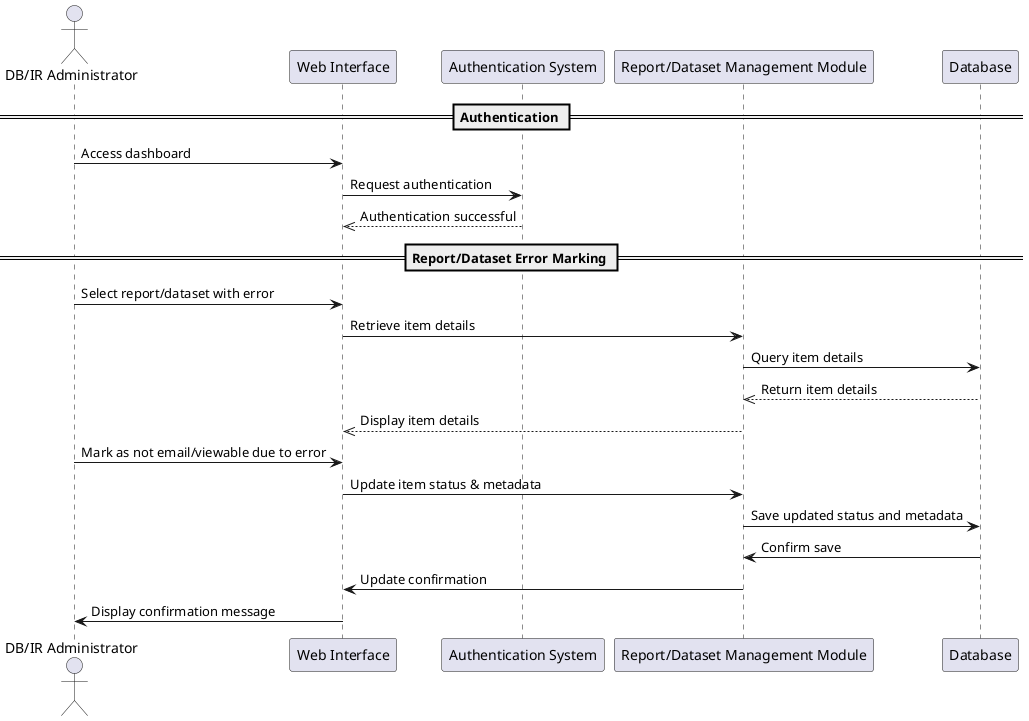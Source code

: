 @startuml
actor "DB/IR Administrator" as admin
participant "Web Interface" as web
participant "Authentication System" as auth
participant "Report/Dataset Management Module" as manage
participant "Database" as db

== Authentication ==
admin -> web: Access dashboard
web -> auth: Request authentication
auth -->> web: Authentication successful

== Report/Dataset Error Marking ==
admin -> web: Select report/dataset with error
web -> manage: Retrieve item details
manage -> db: Query item details
db -->> manage: Return item details
manage -->> web: Display item details
admin -> web: Mark as not email/viewable due to error
web -> manage: Update item status & metadata
manage -> db: Save updated status and metadata
db -> manage: Confirm save
manage -> web: Update confirmation
web -> admin: Display confirmation message

@enduml